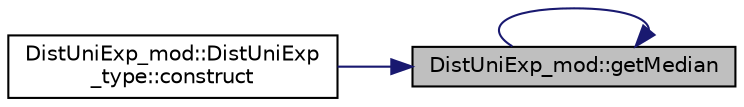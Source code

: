 digraph "DistUniExp_mod::getMedian"
{
 // LATEX_PDF_SIZE
  edge [fontname="Helvetica",fontsize="10",labelfontname="Helvetica",labelfontsize="10"];
  node [fontname="Helvetica",fontsize="10",shape=record];
  rankdir="RL";
  Node1 [label="DistUniExp_mod::getMedian",height=0.2,width=0.4,color="black", fillcolor="grey75", style="filled", fontcolor="black",tooltip="Return the median of the exponential distribution with rate parameter lambda."];
  Node1 -> Node2 [dir="back",color="midnightblue",fontsize="10",style="solid"];
  Node2 [label="DistUniExp_mod::DistUniExp\l_type::construct",height=0.2,width=0.4,color="black", fillcolor="white", style="filled",URL="$structDistUniExp__mod_1_1DistUniExp__type.html#a2018e1a7f5080c50f5b9d95b52439b87",tooltip="Set the DistUniExp properties and return an object of type DistUniExp_type containing the objective f..."];
  Node1 -> Node1 [dir="back",color="midnightblue",fontsize="10",style="solid"];
}
